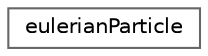 digraph "Graphical Class Hierarchy"
{
 // LATEX_PDF_SIZE
  bgcolor="transparent";
  edge [fontname=Helvetica,fontsize=10,labelfontname=Helvetica,labelfontsize=10];
  node [fontname=Helvetica,fontsize=10,shape=box,height=0.2,width=0.4];
  rankdir="LR";
  Node0 [id="Node000000",label="eulerianParticle",height=0.2,width=0.4,color="grey40", fillcolor="white", style="filled",URL="$classFoam_1_1eulerianParticle.html",tooltip="Lightweight class to store particle data derived from VOF calculations, with special handling for inp..."];
}
